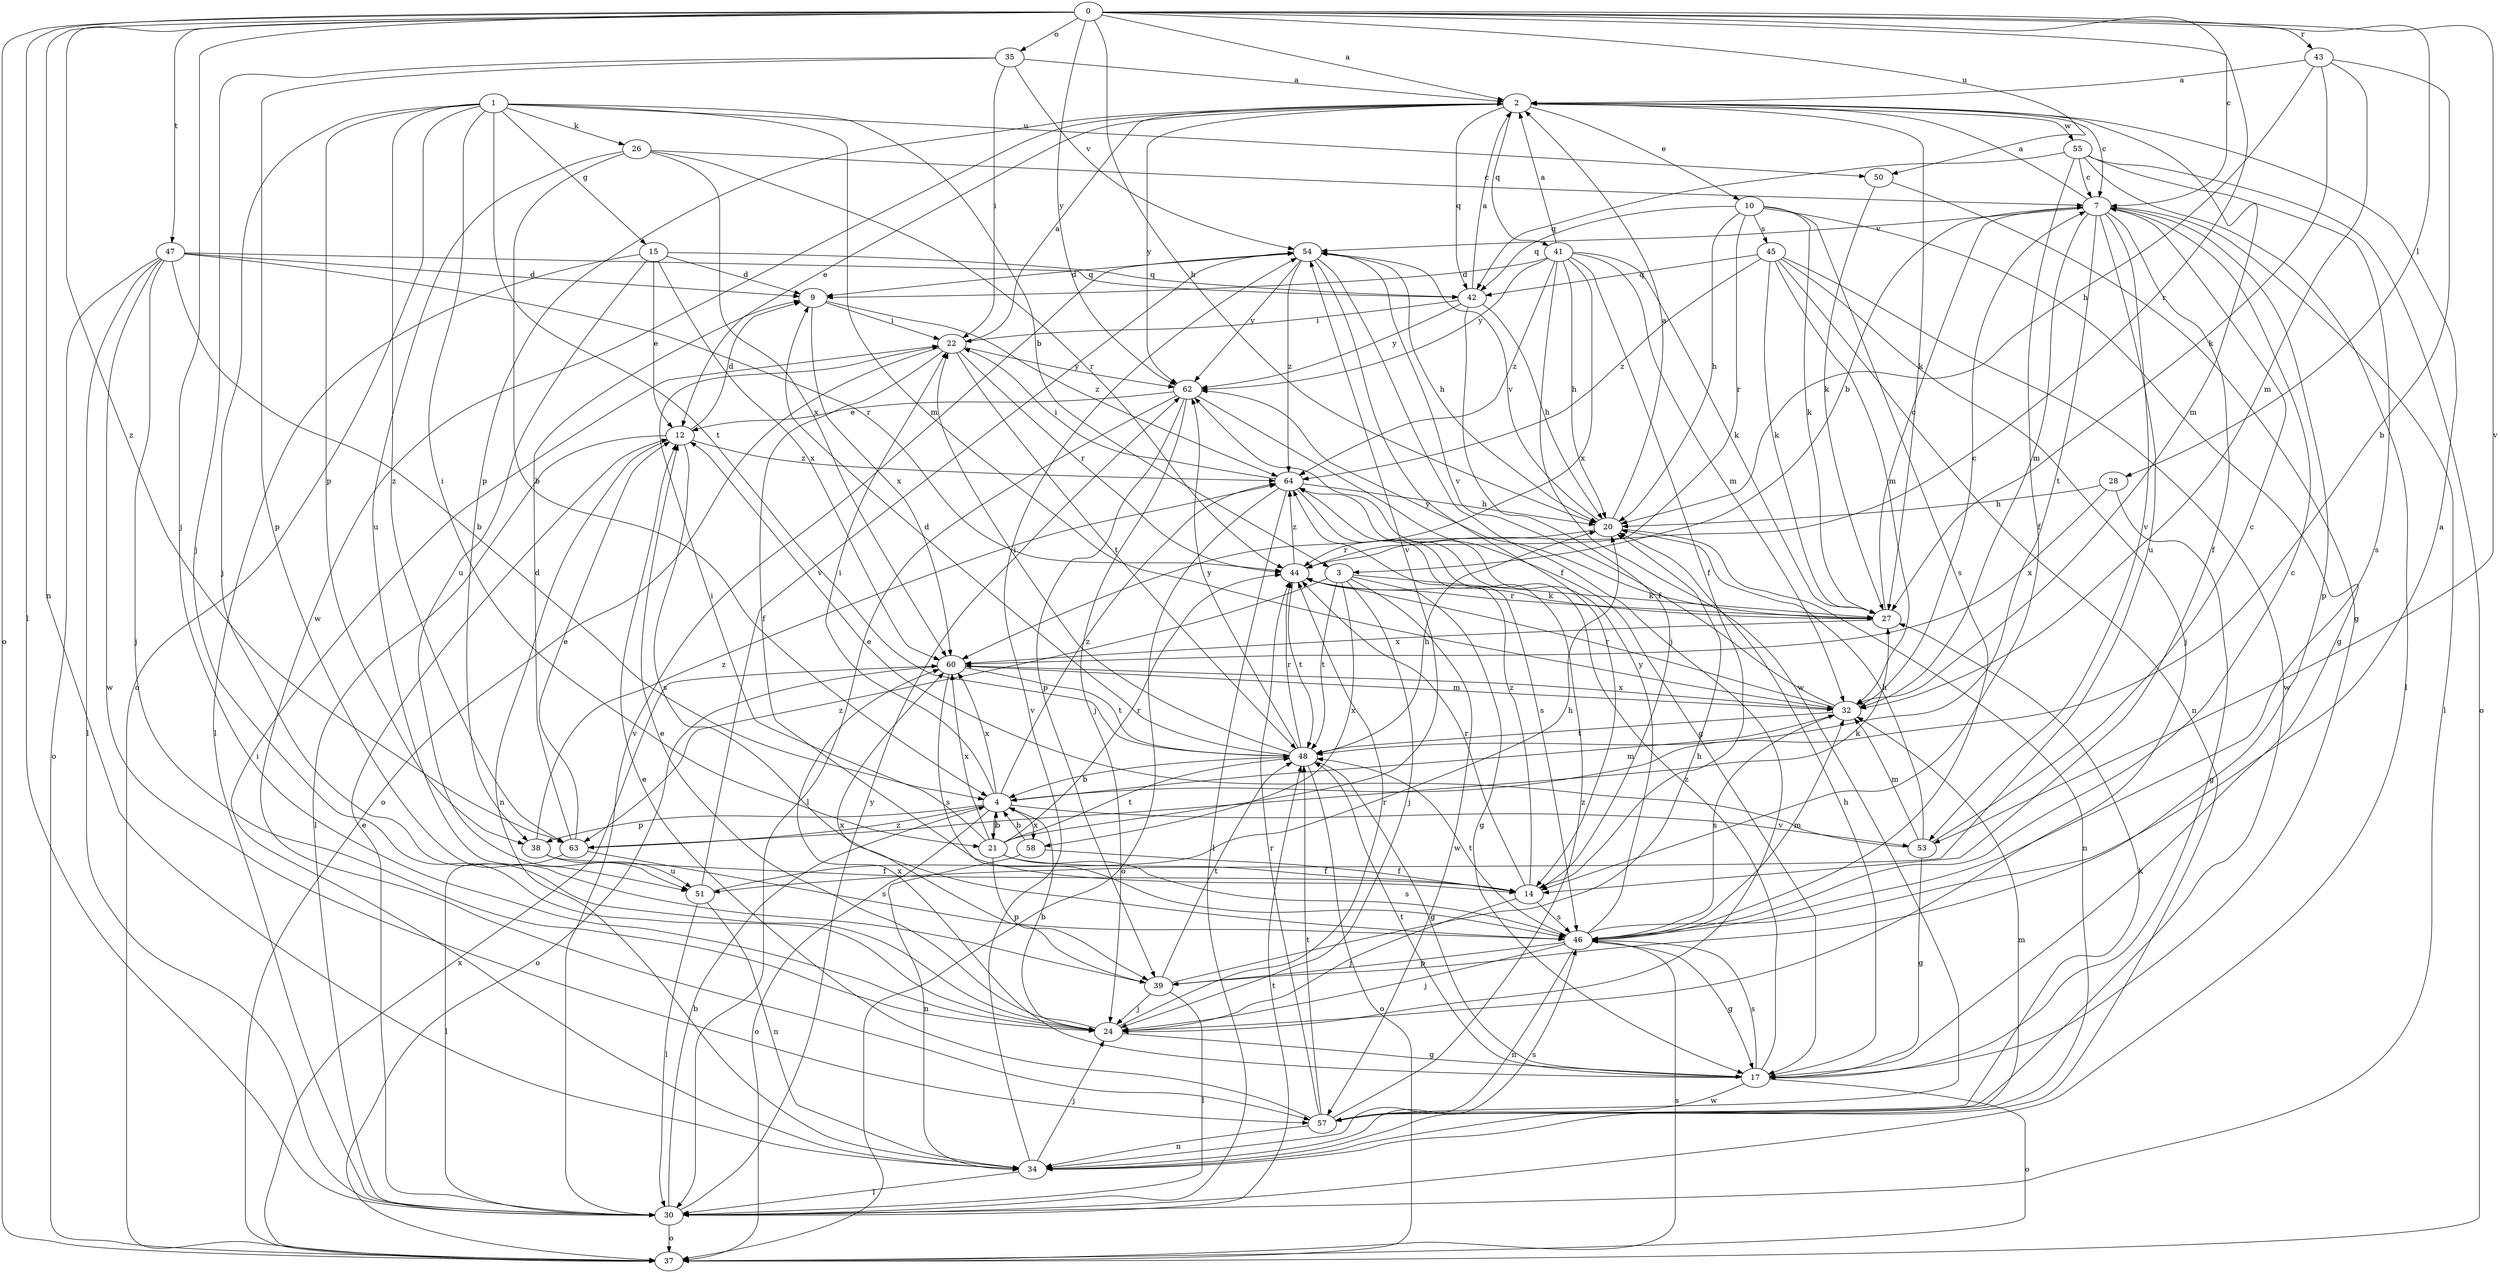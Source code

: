 strict digraph  {
0;
1;
2;
3;
4;
7;
9;
10;
12;
14;
15;
17;
20;
21;
22;
24;
26;
27;
28;
30;
32;
34;
35;
37;
38;
39;
41;
42;
43;
44;
45;
46;
47;
48;
50;
51;
53;
54;
55;
57;
58;
60;
62;
63;
64;
0 -> 2  [label=a];
0 -> 7  [label=c];
0 -> 20  [label=h];
0 -> 24  [label=j];
0 -> 28  [label=l];
0 -> 30  [label=l];
0 -> 34  [label=n];
0 -> 35  [label=o];
0 -> 37  [label=o];
0 -> 43  [label=r];
0 -> 44  [label=r];
0 -> 47  [label=t];
0 -> 50  [label=u];
0 -> 53  [label=v];
0 -> 62  [label=y];
0 -> 63  [label=z];
1 -> 3  [label=b];
1 -> 15  [label=g];
1 -> 21  [label=i];
1 -> 24  [label=j];
1 -> 26  [label=k];
1 -> 32  [label=m];
1 -> 37  [label=o];
1 -> 38  [label=p];
1 -> 48  [label=t];
1 -> 50  [label=u];
1 -> 63  [label=z];
2 -> 7  [label=c];
2 -> 10  [label=e];
2 -> 12  [label=e];
2 -> 27  [label=k];
2 -> 32  [label=m];
2 -> 38  [label=p];
2 -> 41  [label=q];
2 -> 42  [label=q];
2 -> 55  [label=w];
2 -> 57  [label=w];
2 -> 62  [label=y];
3 -> 17  [label=g];
3 -> 24  [label=j];
3 -> 27  [label=k];
3 -> 48  [label=t];
3 -> 57  [label=w];
3 -> 58  [label=x];
3 -> 63  [label=z];
4 -> 21  [label=i];
4 -> 22  [label=i];
4 -> 32  [label=m];
4 -> 37  [label=o];
4 -> 38  [label=p];
4 -> 53  [label=v];
4 -> 58  [label=x];
4 -> 60  [label=x];
4 -> 63  [label=z];
4 -> 64  [label=z];
7 -> 2  [label=a];
7 -> 3  [label=b];
7 -> 14  [label=f];
7 -> 30  [label=l];
7 -> 32  [label=m];
7 -> 39  [label=p];
7 -> 48  [label=t];
7 -> 51  [label=u];
7 -> 53  [label=v];
7 -> 54  [label=v];
9 -> 22  [label=i];
9 -> 60  [label=x];
9 -> 64  [label=z];
10 -> 17  [label=g];
10 -> 20  [label=h];
10 -> 27  [label=k];
10 -> 42  [label=q];
10 -> 44  [label=r];
10 -> 45  [label=s];
10 -> 46  [label=s];
12 -> 9  [label=d];
12 -> 30  [label=l];
12 -> 34  [label=n];
12 -> 46  [label=s];
12 -> 64  [label=z];
14 -> 24  [label=j];
14 -> 44  [label=r];
14 -> 46  [label=s];
14 -> 64  [label=z];
15 -> 9  [label=d];
15 -> 12  [label=e];
15 -> 30  [label=l];
15 -> 42  [label=q];
15 -> 51  [label=u];
15 -> 60  [label=x];
17 -> 20  [label=h];
17 -> 37  [label=o];
17 -> 46  [label=s];
17 -> 48  [label=t];
17 -> 57  [label=w];
17 -> 60  [label=x];
17 -> 64  [label=z];
20 -> 2  [label=a];
20 -> 34  [label=n];
20 -> 44  [label=r];
20 -> 54  [label=v];
21 -> 4  [label=b];
21 -> 14  [label=f];
21 -> 22  [label=i];
21 -> 39  [label=p];
21 -> 44  [label=r];
21 -> 46  [label=s];
21 -> 48  [label=t];
21 -> 54  [label=v];
21 -> 60  [label=x];
22 -> 2  [label=a];
22 -> 14  [label=f];
22 -> 37  [label=o];
22 -> 44  [label=r];
22 -> 48  [label=t];
22 -> 62  [label=y];
24 -> 4  [label=b];
24 -> 12  [label=e];
24 -> 17  [label=g];
24 -> 44  [label=r];
26 -> 4  [label=b];
26 -> 7  [label=c];
26 -> 44  [label=r];
26 -> 51  [label=u];
26 -> 60  [label=x];
27 -> 7  [label=c];
27 -> 44  [label=r];
27 -> 60  [label=x];
27 -> 62  [label=y];
28 -> 17  [label=g];
28 -> 20  [label=h];
28 -> 60  [label=x];
30 -> 4  [label=b];
30 -> 12  [label=e];
30 -> 37  [label=o];
30 -> 48  [label=t];
30 -> 54  [label=v];
30 -> 62  [label=y];
32 -> 7  [label=c];
32 -> 44  [label=r];
32 -> 46  [label=s];
32 -> 48  [label=t];
32 -> 54  [label=v];
32 -> 60  [label=x];
34 -> 22  [label=i];
34 -> 24  [label=j];
34 -> 30  [label=l];
34 -> 32  [label=m];
34 -> 46  [label=s];
34 -> 54  [label=v];
35 -> 2  [label=a];
35 -> 22  [label=i];
35 -> 24  [label=j];
35 -> 39  [label=p];
35 -> 54  [label=v];
37 -> 46  [label=s];
37 -> 60  [label=x];
38 -> 14  [label=f];
38 -> 51  [label=u];
38 -> 64  [label=z];
39 -> 20  [label=h];
39 -> 24  [label=j];
39 -> 30  [label=l];
39 -> 48  [label=t];
39 -> 60  [label=x];
41 -> 2  [label=a];
41 -> 9  [label=d];
41 -> 14  [label=f];
41 -> 20  [label=h];
41 -> 27  [label=k];
41 -> 32  [label=m];
41 -> 57  [label=w];
41 -> 60  [label=x];
41 -> 62  [label=y];
41 -> 64  [label=z];
42 -> 2  [label=a];
42 -> 14  [label=f];
42 -> 20  [label=h];
42 -> 22  [label=i];
42 -> 62  [label=y];
43 -> 2  [label=a];
43 -> 4  [label=b];
43 -> 20  [label=h];
43 -> 27  [label=k];
43 -> 32  [label=m];
44 -> 27  [label=k];
44 -> 48  [label=t];
44 -> 64  [label=z];
45 -> 24  [label=j];
45 -> 27  [label=k];
45 -> 32  [label=m];
45 -> 34  [label=n];
45 -> 42  [label=q];
45 -> 57  [label=w];
45 -> 64  [label=z];
46 -> 2  [label=a];
46 -> 7  [label=c];
46 -> 17  [label=g];
46 -> 24  [label=j];
46 -> 32  [label=m];
46 -> 34  [label=n];
46 -> 39  [label=p];
46 -> 48  [label=t];
46 -> 62  [label=y];
47 -> 4  [label=b];
47 -> 9  [label=d];
47 -> 24  [label=j];
47 -> 30  [label=l];
47 -> 37  [label=o];
47 -> 42  [label=q];
47 -> 44  [label=r];
47 -> 57  [label=w];
48 -> 4  [label=b];
48 -> 9  [label=d];
48 -> 17  [label=g];
48 -> 20  [label=h];
48 -> 22  [label=i];
48 -> 37  [label=o];
48 -> 44  [label=r];
48 -> 62  [label=y];
50 -> 17  [label=g];
50 -> 27  [label=k];
51 -> 20  [label=h];
51 -> 30  [label=l];
51 -> 34  [label=n];
51 -> 54  [label=v];
53 -> 7  [label=c];
53 -> 12  [label=e];
53 -> 17  [label=g];
53 -> 20  [label=h];
53 -> 32  [label=m];
54 -> 9  [label=d];
54 -> 14  [label=f];
54 -> 20  [label=h];
54 -> 24  [label=j];
54 -> 62  [label=y];
54 -> 64  [label=z];
55 -> 7  [label=c];
55 -> 14  [label=f];
55 -> 30  [label=l];
55 -> 37  [label=o];
55 -> 42  [label=q];
55 -> 46  [label=s];
57 -> 12  [label=e];
57 -> 27  [label=k];
57 -> 34  [label=n];
57 -> 44  [label=r];
57 -> 48  [label=t];
57 -> 64  [label=z];
58 -> 4  [label=b];
58 -> 14  [label=f];
58 -> 34  [label=n];
60 -> 32  [label=m];
60 -> 37  [label=o];
60 -> 46  [label=s];
60 -> 48  [label=t];
62 -> 12  [label=e];
62 -> 17  [label=g];
62 -> 24  [label=j];
62 -> 30  [label=l];
62 -> 39  [label=p];
63 -> 9  [label=d];
63 -> 12  [label=e];
63 -> 27  [label=k];
63 -> 30  [label=l];
63 -> 46  [label=s];
64 -> 20  [label=h];
64 -> 22  [label=i];
64 -> 30  [label=l];
64 -> 37  [label=o];
64 -> 46  [label=s];
}
